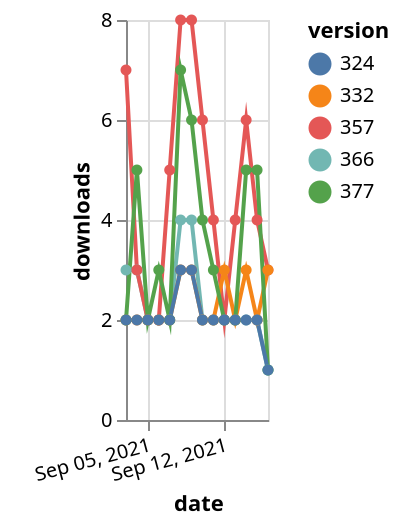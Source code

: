 {"$schema": "https://vega.github.io/schema/vega-lite/v5.json", "description": "A simple bar chart with embedded data.", "data": {"values": [{"date": "2021-09-03", "total": 3591, "delta": 3, "version": "366"}, {"date": "2021-09-04", "total": 3594, "delta": 3, "version": "366"}, {"date": "2021-09-05", "total": 3596, "delta": 2, "version": "366"}, {"date": "2021-09-06", "total": 3598, "delta": 2, "version": "366"}, {"date": "2021-09-07", "total": 3600, "delta": 2, "version": "366"}, {"date": "2021-09-08", "total": 3604, "delta": 4, "version": "366"}, {"date": "2021-09-09", "total": 3608, "delta": 4, "version": "366"}, {"date": "2021-09-10", "total": 3610, "delta": 2, "version": "366"}, {"date": "2021-09-11", "total": 3612, "delta": 2, "version": "366"}, {"date": "2021-09-12", "total": 3614, "delta": 2, "version": "366"}, {"date": "2021-09-13", "total": 3616, "delta": 2, "version": "366"}, {"date": "2021-09-14", "total": 3618, "delta": 2, "version": "366"}, {"date": "2021-09-15", "total": 3620, "delta": 2, "version": "366"}, {"date": "2021-09-16", "total": 3621, "delta": 1, "version": "366"}, {"date": "2021-09-03", "total": 5764, "delta": 7, "version": "357"}, {"date": "2021-09-04", "total": 5767, "delta": 3, "version": "357"}, {"date": "2021-09-05", "total": 5769, "delta": 2, "version": "357"}, {"date": "2021-09-06", "total": 5771, "delta": 2, "version": "357"}, {"date": "2021-09-07", "total": 5776, "delta": 5, "version": "357"}, {"date": "2021-09-08", "total": 5784, "delta": 8, "version": "357"}, {"date": "2021-09-09", "total": 5792, "delta": 8, "version": "357"}, {"date": "2021-09-10", "total": 5798, "delta": 6, "version": "357"}, {"date": "2021-09-11", "total": 5802, "delta": 4, "version": "357"}, {"date": "2021-09-12", "total": 5804, "delta": 2, "version": "357"}, {"date": "2021-09-13", "total": 5808, "delta": 4, "version": "357"}, {"date": "2021-09-14", "total": 5814, "delta": 6, "version": "357"}, {"date": "2021-09-15", "total": 5818, "delta": 4, "version": "357"}, {"date": "2021-09-16", "total": 5821, "delta": 3, "version": "357"}, {"date": "2021-09-03", "total": 4806, "delta": 2, "version": "332"}, {"date": "2021-09-04", "total": 4808, "delta": 2, "version": "332"}, {"date": "2021-09-05", "total": 4810, "delta": 2, "version": "332"}, {"date": "2021-09-06", "total": 4812, "delta": 2, "version": "332"}, {"date": "2021-09-07", "total": 4814, "delta": 2, "version": "332"}, {"date": "2021-09-08", "total": 4817, "delta": 3, "version": "332"}, {"date": "2021-09-09", "total": 4820, "delta": 3, "version": "332"}, {"date": "2021-09-10", "total": 4822, "delta": 2, "version": "332"}, {"date": "2021-09-11", "total": 4824, "delta": 2, "version": "332"}, {"date": "2021-09-12", "total": 4827, "delta": 3, "version": "332"}, {"date": "2021-09-13", "total": 4829, "delta": 2, "version": "332"}, {"date": "2021-09-14", "total": 4832, "delta": 3, "version": "332"}, {"date": "2021-09-15", "total": 4834, "delta": 2, "version": "332"}, {"date": "2021-09-16", "total": 4837, "delta": 3, "version": "332"}, {"date": "2021-09-03", "total": 2950, "delta": 2, "version": "377"}, {"date": "2021-09-04", "total": 2955, "delta": 5, "version": "377"}, {"date": "2021-09-05", "total": 2957, "delta": 2, "version": "377"}, {"date": "2021-09-06", "total": 2960, "delta": 3, "version": "377"}, {"date": "2021-09-07", "total": 2962, "delta": 2, "version": "377"}, {"date": "2021-09-08", "total": 2969, "delta": 7, "version": "377"}, {"date": "2021-09-09", "total": 2975, "delta": 6, "version": "377"}, {"date": "2021-09-10", "total": 2979, "delta": 4, "version": "377"}, {"date": "2021-09-11", "total": 2982, "delta": 3, "version": "377"}, {"date": "2021-09-12", "total": 2984, "delta": 2, "version": "377"}, {"date": "2021-09-13", "total": 2986, "delta": 2, "version": "377"}, {"date": "2021-09-14", "total": 2991, "delta": 5, "version": "377"}, {"date": "2021-09-15", "total": 2996, "delta": 5, "version": "377"}, {"date": "2021-09-16", "total": 2997, "delta": 1, "version": "377"}, {"date": "2021-09-03", "total": 2616, "delta": 2, "version": "324"}, {"date": "2021-09-04", "total": 2618, "delta": 2, "version": "324"}, {"date": "2021-09-05", "total": 2620, "delta": 2, "version": "324"}, {"date": "2021-09-06", "total": 2622, "delta": 2, "version": "324"}, {"date": "2021-09-07", "total": 2624, "delta": 2, "version": "324"}, {"date": "2021-09-08", "total": 2627, "delta": 3, "version": "324"}, {"date": "2021-09-09", "total": 2630, "delta": 3, "version": "324"}, {"date": "2021-09-10", "total": 2632, "delta": 2, "version": "324"}, {"date": "2021-09-11", "total": 2634, "delta": 2, "version": "324"}, {"date": "2021-09-12", "total": 2636, "delta": 2, "version": "324"}, {"date": "2021-09-13", "total": 2638, "delta": 2, "version": "324"}, {"date": "2021-09-14", "total": 2640, "delta": 2, "version": "324"}, {"date": "2021-09-15", "total": 2642, "delta": 2, "version": "324"}, {"date": "2021-09-16", "total": 2643, "delta": 1, "version": "324"}]}, "width": "container", "mark": {"type": "line", "point": {"filled": true}}, "encoding": {"x": {"field": "date", "type": "temporal", "timeUnit": "yearmonthdate", "title": "date", "axis": {"labelAngle": -15}}, "y": {"field": "delta", "type": "quantitative", "title": "downloads"}, "color": {"field": "version", "type": "nominal"}, "tooltip": {"field": "delta"}}}